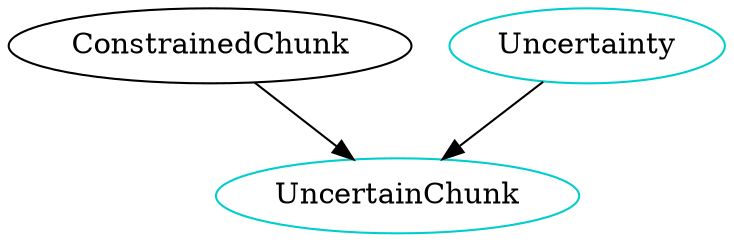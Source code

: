 digraph uncertainchunk {
	/* relationships between independent and dependent components */
	ConstrainedChunk -> UncertainChunk;
    ConstrainedChunkUncertainty -> UncertainChunk;
    
	/* definitions for each type component */
	UncertainChunk 	    [shape=oval, color=cyan3, label="UncertainChunk"];
    ConstrainedChunkUncertainty    [shape=oval, color=cyan3, label="Uncertainty"];

}

/* dot -Tpng sample.dot -o sample.png */